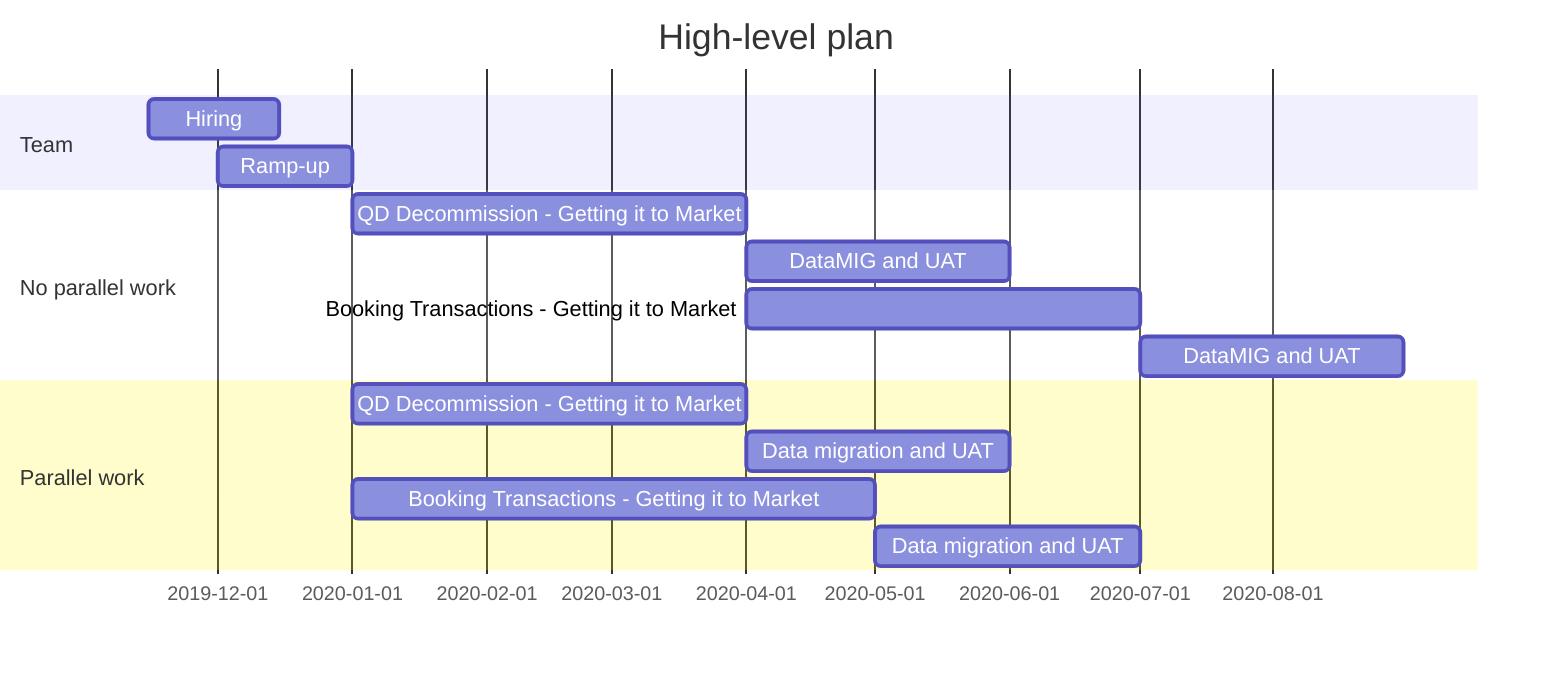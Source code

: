 gantt
    title High-level plan
    dateFormat  YYYY-MM-DD

    section Team
    Hiring :2019-11-15, 30d
    Ramp-up :2019-12-01, 31d

    section No parallel work
    QD Decommission - Getting it to Market :2020-01-01,91d
    DataMIG and UAT :2020-04-01, 61d
    Booking Transactions - Getting it to Market : 2020-04-01, 91d
    DataMIG and UAT :61d

    section Parallel work
    QD Decommission - Getting it to Market :2020-01-01,91d
    Data migration and UAT :2020-04-01, 61d
    Booking Transactions - Getting it to Market : 2020-01-01, 121d
    Data migration and UAT :2020-05-01, 61d